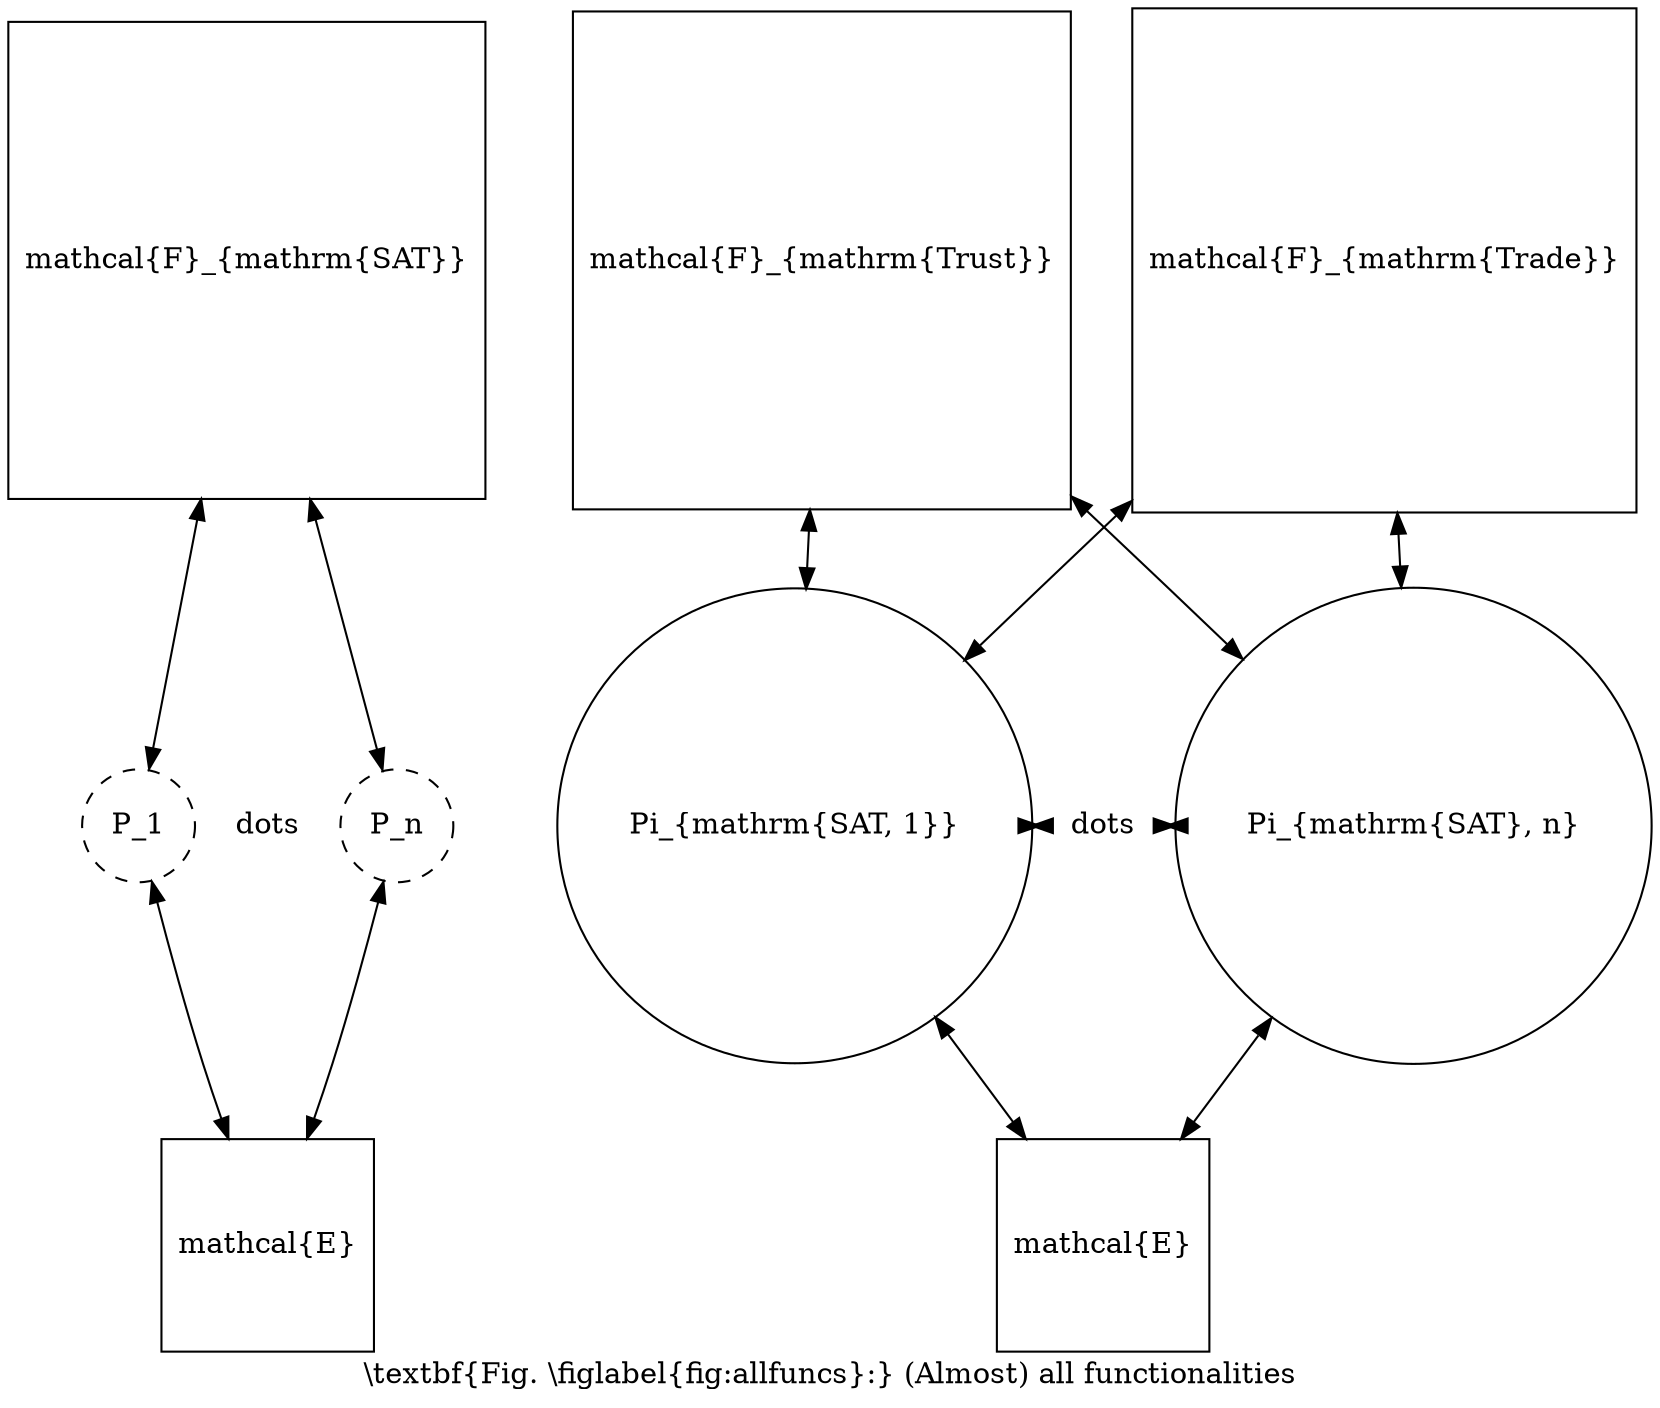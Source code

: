 digraph G {
  graph [
    texmode=raw,
    label="\\textbf{Fig. \\figlabel{fig:allfuncs}:} (Almost) all functionalities"
  ];
  node [shape="circle", texmode=math];
  edge [texmode=math, dir=both];
  nodesep=0.05;
  minlen=0.05;

  rankdir=BT;

  {
    graph [texlbl=""];

    env1 -> dum1;
    env1 -> dum2;

    {
      graph [texlbl=""];
      rank=same;
      rankdir=LR;
      dum1 -> dots1 [style="invis"];
      dots1 -> dum2 [style="invis"];
    }

    dum1 -> fsat;
    dum2 -> fsat;

    env1 [label="\mathcal{E}", shape="square"];
    dum1 [label="P_1", style="dashed"];
    dots1 [label="\dots", color="white"];
    dum2 [label="P_n", style="dashed"];
    fsat [label="\mathcal{F}_{\mathrm{SAT}}", shape="square"];
  }

  {
    graph [texlbl=""];

    env2 [label="\mathcal{E}", shape="square"];
    prot1 [label="\Pi_{\mathrm{SAT, 1}}"];
    dots2 [label="\dots", color="white"];
    prot2 [label="\Pi_{\mathrm{SAT}, n}"];
    ftrade [label="\mathcal{F}_{\mathrm{Trade}}", shape="square"];
    ftrust [label="\mathcal{F}_{\mathrm{Trust}}", shape="square"];

    env2 -> prot1;
    env2 -> prot2;

    {
      graph [texlbl=""];
      rank=same;
      rankdir=LR;
      prot1 -> dots2;
      dots2 -> prot2;
    }

    prot1 -> ftrust;
    prot2 -> ftrust;
    prot1 -> ftrade;
    prot2 -> ftrade;
  }

  dum2 -> prot1 [
    style="invis", ltail=cluster0, lhead=cluster1, constraint=false
  ];
}
